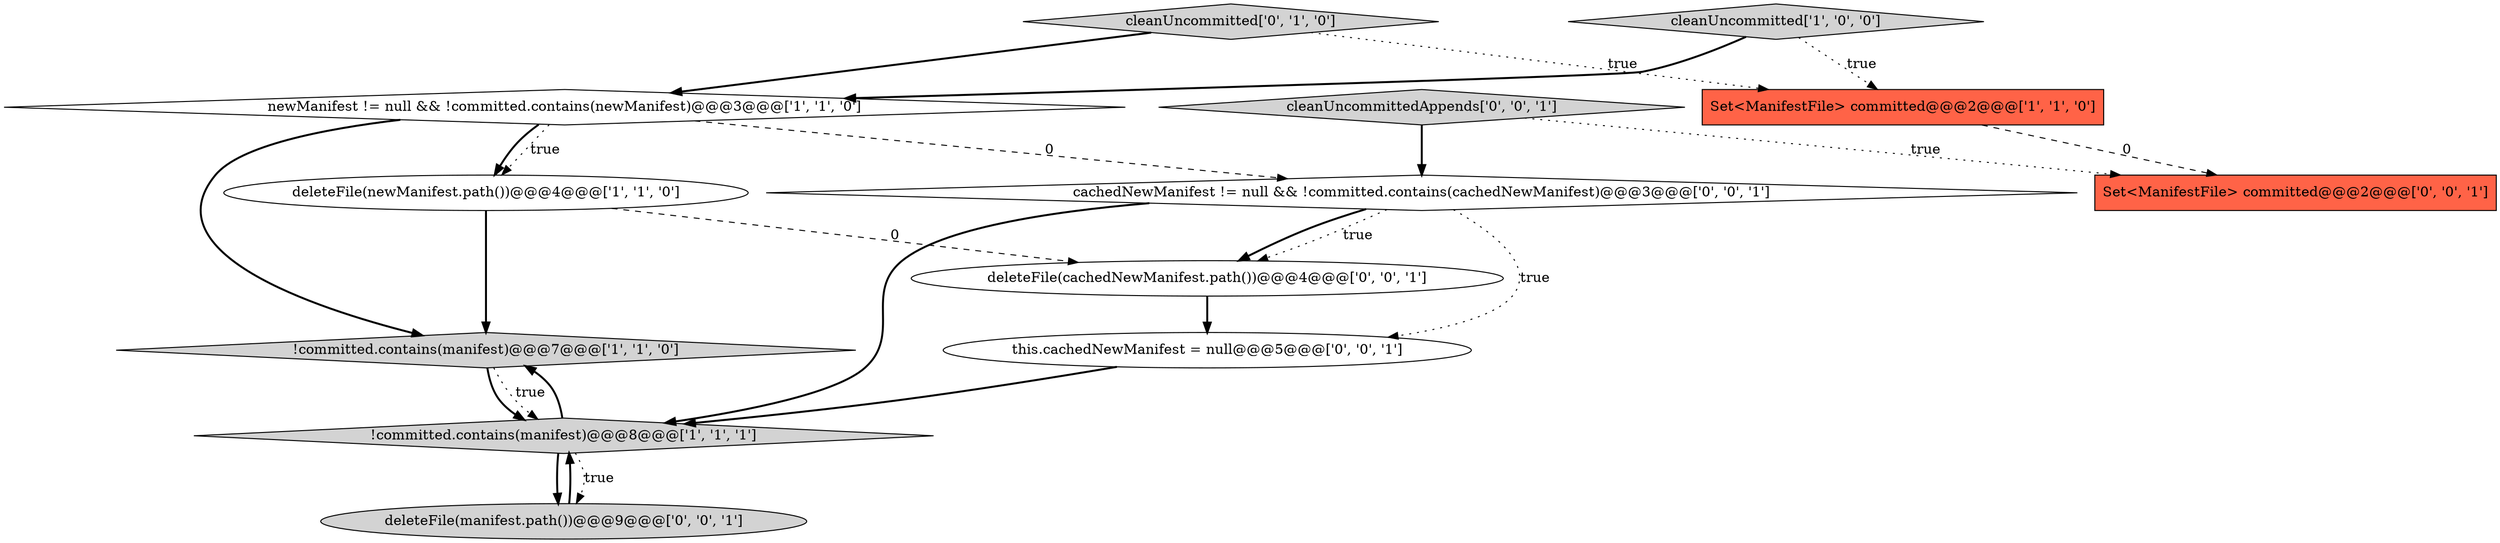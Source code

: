 digraph {
8 [style = filled, label = "Set<ManifestFile> committed@@@2@@@['0', '0', '1']", fillcolor = tomato, shape = box image = "AAA0AAABBB3BBB"];
1 [style = filled, label = "newManifest != null && !committed.contains(newManifest)@@@3@@@['1', '1', '0']", fillcolor = white, shape = diamond image = "AAA0AAABBB1BBB"];
4 [style = filled, label = "!committed.contains(manifest)@@@7@@@['1', '1', '0']", fillcolor = lightgray, shape = diamond image = "AAA0AAABBB1BBB"];
3 [style = filled, label = "Set<ManifestFile> committed@@@2@@@['1', '1', '0']", fillcolor = tomato, shape = box image = "AAA0AAABBB1BBB"];
6 [style = filled, label = "cleanUncommitted['0', '1', '0']", fillcolor = lightgray, shape = diamond image = "AAA0AAABBB2BBB"];
0 [style = filled, label = "cleanUncommitted['1', '0', '0']", fillcolor = lightgray, shape = diamond image = "AAA0AAABBB1BBB"];
11 [style = filled, label = "this.cachedNewManifest = null@@@5@@@['0', '0', '1']", fillcolor = white, shape = ellipse image = "AAA0AAABBB3BBB"];
10 [style = filled, label = "cachedNewManifest != null && !committed.contains(cachedNewManifest)@@@3@@@['0', '0', '1']", fillcolor = white, shape = diamond image = "AAA0AAABBB3BBB"];
2 [style = filled, label = "deleteFile(newManifest.path())@@@4@@@['1', '1', '0']", fillcolor = white, shape = ellipse image = "AAA0AAABBB1BBB"];
7 [style = filled, label = "deleteFile(manifest.path())@@@9@@@['0', '0', '1']", fillcolor = lightgray, shape = ellipse image = "AAA0AAABBB3BBB"];
12 [style = filled, label = "cleanUncommittedAppends['0', '0', '1']", fillcolor = lightgray, shape = diamond image = "AAA0AAABBB3BBB"];
9 [style = filled, label = "deleteFile(cachedNewManifest.path())@@@4@@@['0', '0', '1']", fillcolor = white, shape = ellipse image = "AAA0AAABBB3BBB"];
5 [style = filled, label = "!committed.contains(manifest)@@@8@@@['1', '1', '1']", fillcolor = lightgray, shape = diamond image = "AAA0AAABBB1BBB"];
2->4 [style = bold, label=""];
9->11 [style = bold, label=""];
10->9 [style = bold, label=""];
4->5 [style = bold, label=""];
0->3 [style = dotted, label="true"];
2->9 [style = dashed, label="0"];
5->7 [style = dotted, label="true"];
0->1 [style = bold, label=""];
5->4 [style = bold, label=""];
12->8 [style = dotted, label="true"];
12->10 [style = bold, label=""];
1->10 [style = dashed, label="0"];
6->3 [style = dotted, label="true"];
1->4 [style = bold, label=""];
4->5 [style = dotted, label="true"];
1->2 [style = dotted, label="true"];
7->5 [style = bold, label=""];
3->8 [style = dashed, label="0"];
10->11 [style = dotted, label="true"];
6->1 [style = bold, label=""];
10->9 [style = dotted, label="true"];
1->2 [style = bold, label=""];
5->7 [style = bold, label=""];
10->5 [style = bold, label=""];
11->5 [style = bold, label=""];
}
